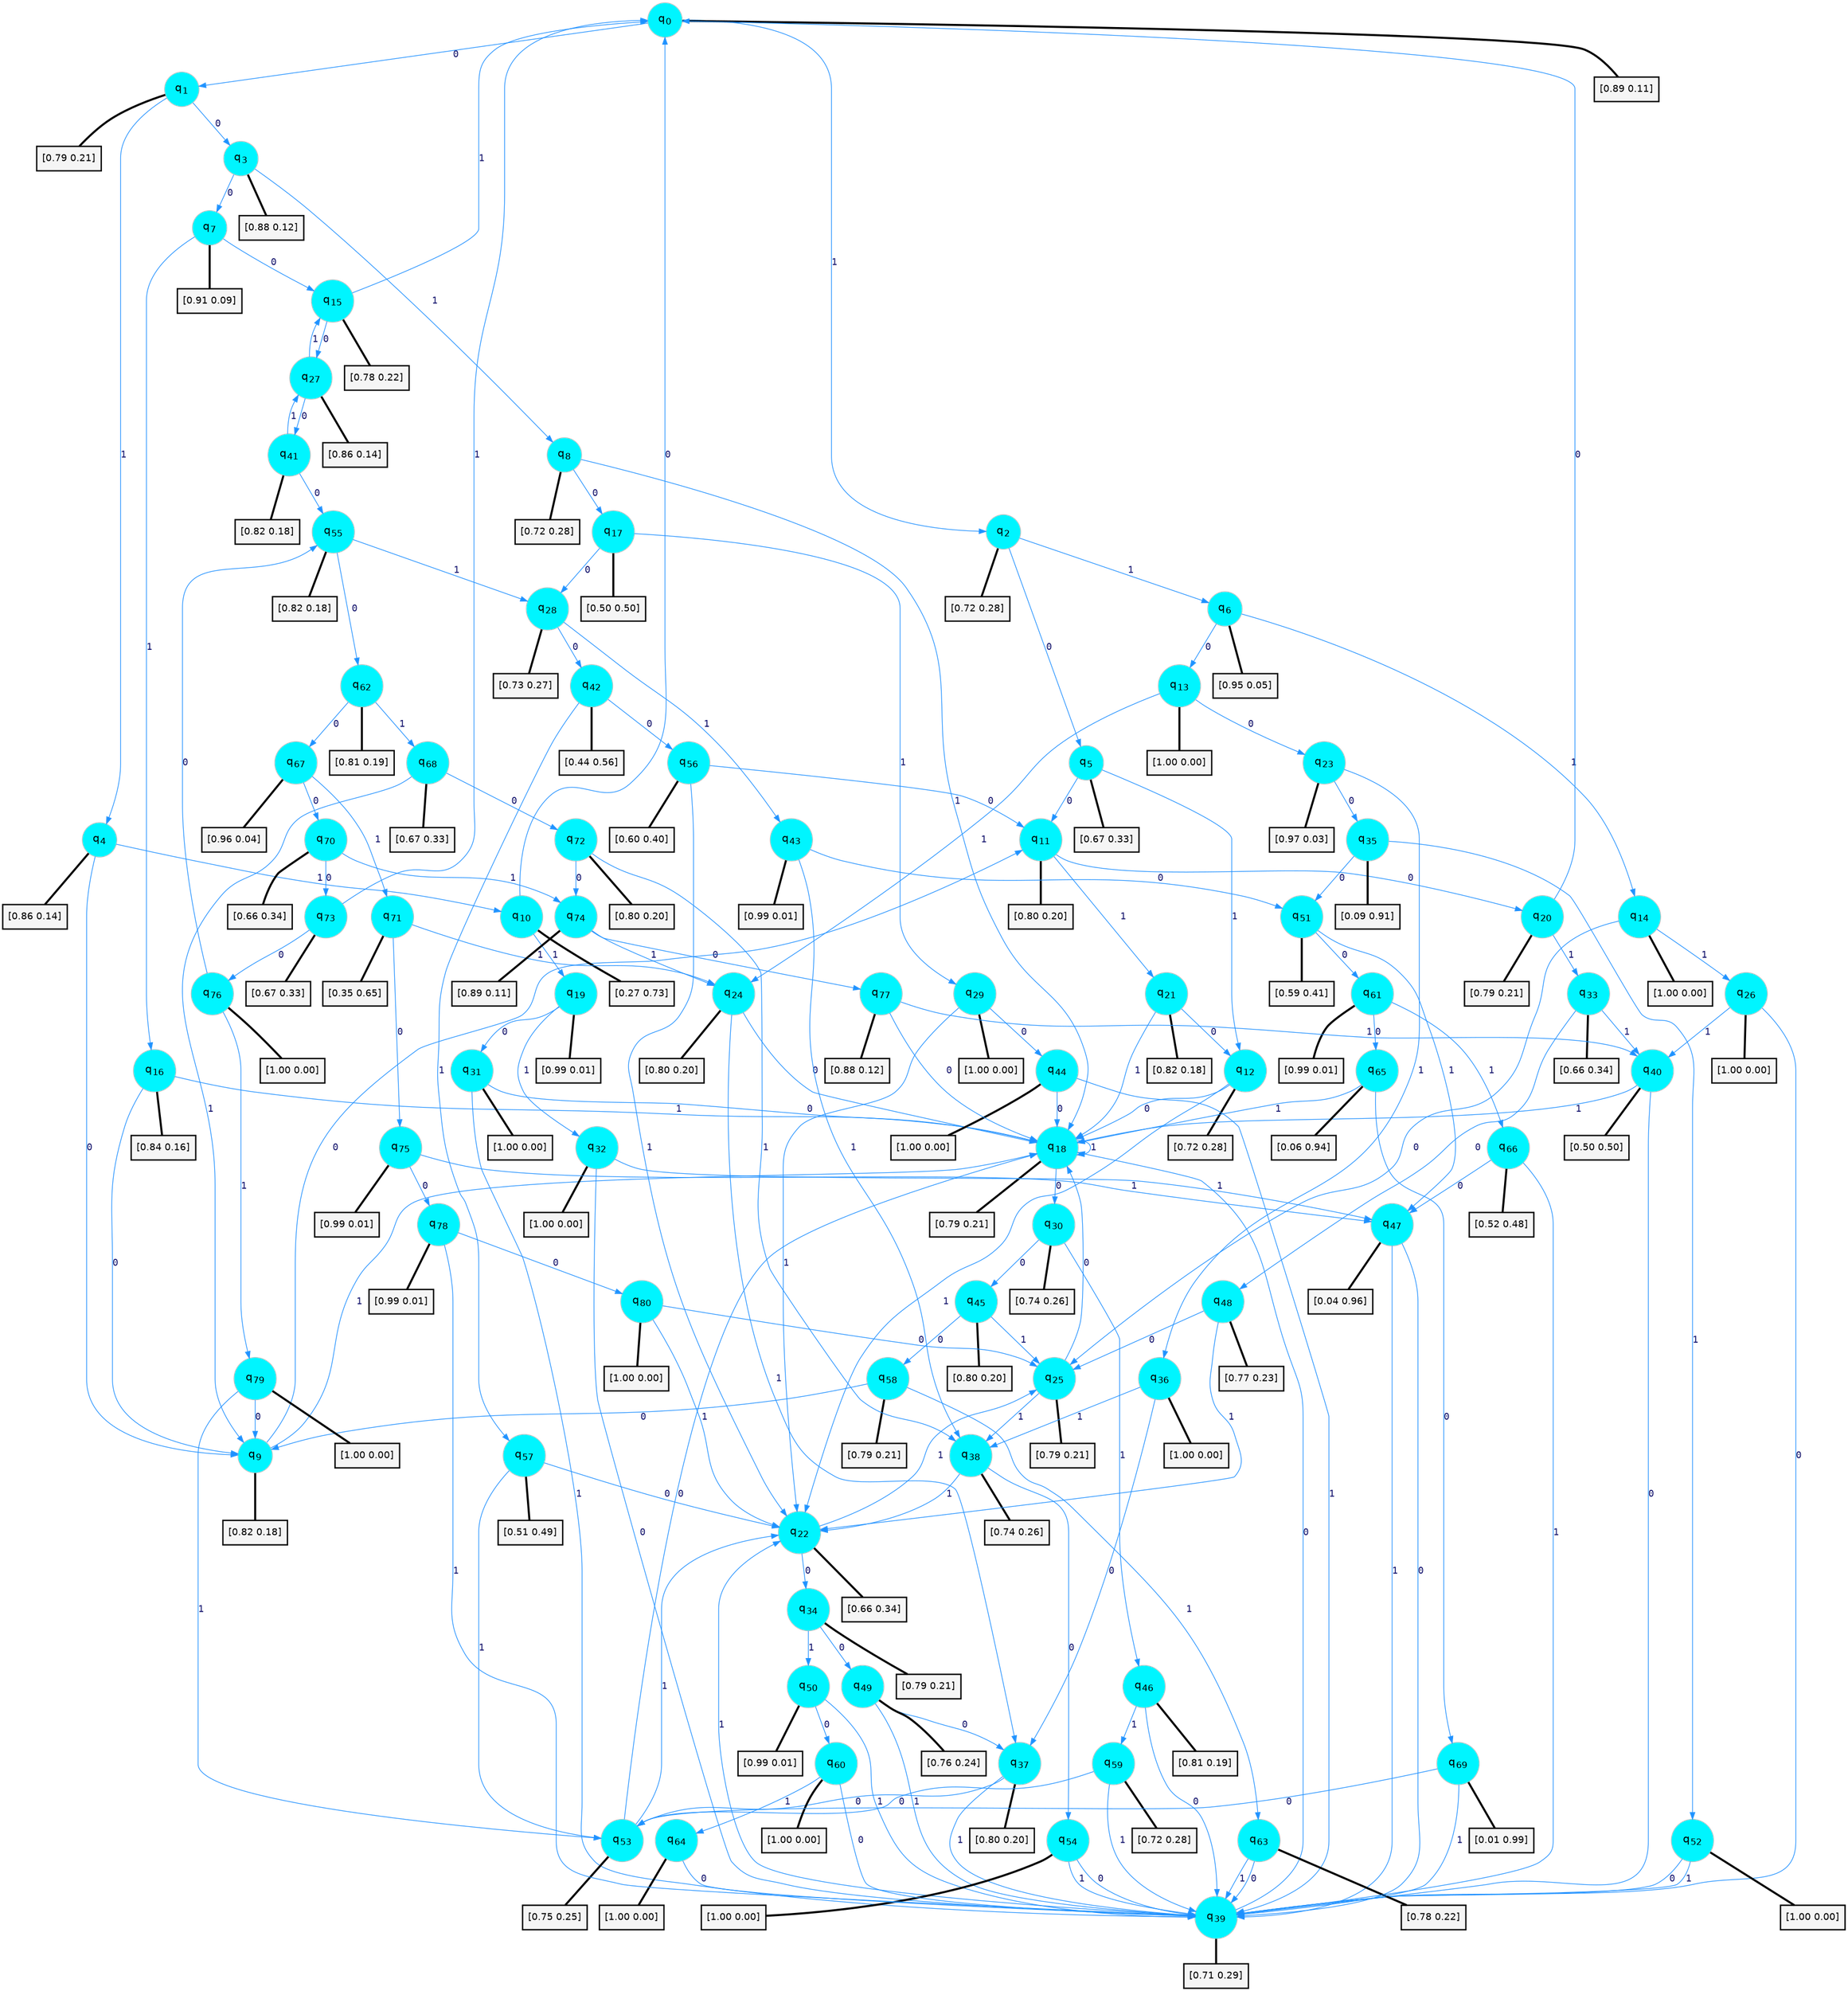 digraph G {
graph [
bgcolor=transparent, dpi=300, rankdir=TD, size="40,25"];
node [
color=gray, fillcolor=turquoise1, fontcolor=black, fontname=Helvetica, fontsize=16, fontweight=bold, shape=circle, style=filled];
edge [
arrowsize=1, color=dodgerblue1, fontcolor=midnightblue, fontname=courier, fontweight=bold, penwidth=1, style=solid, weight=20];
0[label=<q<SUB>0</SUB>>];
1[label=<q<SUB>1</SUB>>];
2[label=<q<SUB>2</SUB>>];
3[label=<q<SUB>3</SUB>>];
4[label=<q<SUB>4</SUB>>];
5[label=<q<SUB>5</SUB>>];
6[label=<q<SUB>6</SUB>>];
7[label=<q<SUB>7</SUB>>];
8[label=<q<SUB>8</SUB>>];
9[label=<q<SUB>9</SUB>>];
10[label=<q<SUB>10</SUB>>];
11[label=<q<SUB>11</SUB>>];
12[label=<q<SUB>12</SUB>>];
13[label=<q<SUB>13</SUB>>];
14[label=<q<SUB>14</SUB>>];
15[label=<q<SUB>15</SUB>>];
16[label=<q<SUB>16</SUB>>];
17[label=<q<SUB>17</SUB>>];
18[label=<q<SUB>18</SUB>>];
19[label=<q<SUB>19</SUB>>];
20[label=<q<SUB>20</SUB>>];
21[label=<q<SUB>21</SUB>>];
22[label=<q<SUB>22</SUB>>];
23[label=<q<SUB>23</SUB>>];
24[label=<q<SUB>24</SUB>>];
25[label=<q<SUB>25</SUB>>];
26[label=<q<SUB>26</SUB>>];
27[label=<q<SUB>27</SUB>>];
28[label=<q<SUB>28</SUB>>];
29[label=<q<SUB>29</SUB>>];
30[label=<q<SUB>30</SUB>>];
31[label=<q<SUB>31</SUB>>];
32[label=<q<SUB>32</SUB>>];
33[label=<q<SUB>33</SUB>>];
34[label=<q<SUB>34</SUB>>];
35[label=<q<SUB>35</SUB>>];
36[label=<q<SUB>36</SUB>>];
37[label=<q<SUB>37</SUB>>];
38[label=<q<SUB>38</SUB>>];
39[label=<q<SUB>39</SUB>>];
40[label=<q<SUB>40</SUB>>];
41[label=<q<SUB>41</SUB>>];
42[label=<q<SUB>42</SUB>>];
43[label=<q<SUB>43</SUB>>];
44[label=<q<SUB>44</SUB>>];
45[label=<q<SUB>45</SUB>>];
46[label=<q<SUB>46</SUB>>];
47[label=<q<SUB>47</SUB>>];
48[label=<q<SUB>48</SUB>>];
49[label=<q<SUB>49</SUB>>];
50[label=<q<SUB>50</SUB>>];
51[label=<q<SUB>51</SUB>>];
52[label=<q<SUB>52</SUB>>];
53[label=<q<SUB>53</SUB>>];
54[label=<q<SUB>54</SUB>>];
55[label=<q<SUB>55</SUB>>];
56[label=<q<SUB>56</SUB>>];
57[label=<q<SUB>57</SUB>>];
58[label=<q<SUB>58</SUB>>];
59[label=<q<SUB>59</SUB>>];
60[label=<q<SUB>60</SUB>>];
61[label=<q<SUB>61</SUB>>];
62[label=<q<SUB>62</SUB>>];
63[label=<q<SUB>63</SUB>>];
64[label=<q<SUB>64</SUB>>];
65[label=<q<SUB>65</SUB>>];
66[label=<q<SUB>66</SUB>>];
67[label=<q<SUB>67</SUB>>];
68[label=<q<SUB>68</SUB>>];
69[label=<q<SUB>69</SUB>>];
70[label=<q<SUB>70</SUB>>];
71[label=<q<SUB>71</SUB>>];
72[label=<q<SUB>72</SUB>>];
73[label=<q<SUB>73</SUB>>];
74[label=<q<SUB>74</SUB>>];
75[label=<q<SUB>75</SUB>>];
76[label=<q<SUB>76</SUB>>];
77[label=<q<SUB>77</SUB>>];
78[label=<q<SUB>78</SUB>>];
79[label=<q<SUB>79</SUB>>];
80[label=<q<SUB>80</SUB>>];
81[label="[0.89 0.11]", shape=box,fontcolor=black, fontname=Helvetica, fontsize=14, penwidth=2, fillcolor=whitesmoke,color=black];
82[label="[0.79 0.21]", shape=box,fontcolor=black, fontname=Helvetica, fontsize=14, penwidth=2, fillcolor=whitesmoke,color=black];
83[label="[0.72 0.28]", shape=box,fontcolor=black, fontname=Helvetica, fontsize=14, penwidth=2, fillcolor=whitesmoke,color=black];
84[label="[0.88 0.12]", shape=box,fontcolor=black, fontname=Helvetica, fontsize=14, penwidth=2, fillcolor=whitesmoke,color=black];
85[label="[0.86 0.14]", shape=box,fontcolor=black, fontname=Helvetica, fontsize=14, penwidth=2, fillcolor=whitesmoke,color=black];
86[label="[0.67 0.33]", shape=box,fontcolor=black, fontname=Helvetica, fontsize=14, penwidth=2, fillcolor=whitesmoke,color=black];
87[label="[0.95 0.05]", shape=box,fontcolor=black, fontname=Helvetica, fontsize=14, penwidth=2, fillcolor=whitesmoke,color=black];
88[label="[0.91 0.09]", shape=box,fontcolor=black, fontname=Helvetica, fontsize=14, penwidth=2, fillcolor=whitesmoke,color=black];
89[label="[0.72 0.28]", shape=box,fontcolor=black, fontname=Helvetica, fontsize=14, penwidth=2, fillcolor=whitesmoke,color=black];
90[label="[0.82 0.18]", shape=box,fontcolor=black, fontname=Helvetica, fontsize=14, penwidth=2, fillcolor=whitesmoke,color=black];
91[label="[0.27 0.73]", shape=box,fontcolor=black, fontname=Helvetica, fontsize=14, penwidth=2, fillcolor=whitesmoke,color=black];
92[label="[0.80 0.20]", shape=box,fontcolor=black, fontname=Helvetica, fontsize=14, penwidth=2, fillcolor=whitesmoke,color=black];
93[label="[0.72 0.28]", shape=box,fontcolor=black, fontname=Helvetica, fontsize=14, penwidth=2, fillcolor=whitesmoke,color=black];
94[label="[1.00 0.00]", shape=box,fontcolor=black, fontname=Helvetica, fontsize=14, penwidth=2, fillcolor=whitesmoke,color=black];
95[label="[1.00 0.00]", shape=box,fontcolor=black, fontname=Helvetica, fontsize=14, penwidth=2, fillcolor=whitesmoke,color=black];
96[label="[0.78 0.22]", shape=box,fontcolor=black, fontname=Helvetica, fontsize=14, penwidth=2, fillcolor=whitesmoke,color=black];
97[label="[0.84 0.16]", shape=box,fontcolor=black, fontname=Helvetica, fontsize=14, penwidth=2, fillcolor=whitesmoke,color=black];
98[label="[0.50 0.50]", shape=box,fontcolor=black, fontname=Helvetica, fontsize=14, penwidth=2, fillcolor=whitesmoke,color=black];
99[label="[0.79 0.21]", shape=box,fontcolor=black, fontname=Helvetica, fontsize=14, penwidth=2, fillcolor=whitesmoke,color=black];
100[label="[0.99 0.01]", shape=box,fontcolor=black, fontname=Helvetica, fontsize=14, penwidth=2, fillcolor=whitesmoke,color=black];
101[label="[0.79 0.21]", shape=box,fontcolor=black, fontname=Helvetica, fontsize=14, penwidth=2, fillcolor=whitesmoke,color=black];
102[label="[0.82 0.18]", shape=box,fontcolor=black, fontname=Helvetica, fontsize=14, penwidth=2, fillcolor=whitesmoke,color=black];
103[label="[0.66 0.34]", shape=box,fontcolor=black, fontname=Helvetica, fontsize=14, penwidth=2, fillcolor=whitesmoke,color=black];
104[label="[0.97 0.03]", shape=box,fontcolor=black, fontname=Helvetica, fontsize=14, penwidth=2, fillcolor=whitesmoke,color=black];
105[label="[0.80 0.20]", shape=box,fontcolor=black, fontname=Helvetica, fontsize=14, penwidth=2, fillcolor=whitesmoke,color=black];
106[label="[0.79 0.21]", shape=box,fontcolor=black, fontname=Helvetica, fontsize=14, penwidth=2, fillcolor=whitesmoke,color=black];
107[label="[1.00 0.00]", shape=box,fontcolor=black, fontname=Helvetica, fontsize=14, penwidth=2, fillcolor=whitesmoke,color=black];
108[label="[0.86 0.14]", shape=box,fontcolor=black, fontname=Helvetica, fontsize=14, penwidth=2, fillcolor=whitesmoke,color=black];
109[label="[0.73 0.27]", shape=box,fontcolor=black, fontname=Helvetica, fontsize=14, penwidth=2, fillcolor=whitesmoke,color=black];
110[label="[1.00 0.00]", shape=box,fontcolor=black, fontname=Helvetica, fontsize=14, penwidth=2, fillcolor=whitesmoke,color=black];
111[label="[0.74 0.26]", shape=box,fontcolor=black, fontname=Helvetica, fontsize=14, penwidth=2, fillcolor=whitesmoke,color=black];
112[label="[1.00 0.00]", shape=box,fontcolor=black, fontname=Helvetica, fontsize=14, penwidth=2, fillcolor=whitesmoke,color=black];
113[label="[1.00 0.00]", shape=box,fontcolor=black, fontname=Helvetica, fontsize=14, penwidth=2, fillcolor=whitesmoke,color=black];
114[label="[0.66 0.34]", shape=box,fontcolor=black, fontname=Helvetica, fontsize=14, penwidth=2, fillcolor=whitesmoke,color=black];
115[label="[0.79 0.21]", shape=box,fontcolor=black, fontname=Helvetica, fontsize=14, penwidth=2, fillcolor=whitesmoke,color=black];
116[label="[0.09 0.91]", shape=box,fontcolor=black, fontname=Helvetica, fontsize=14, penwidth=2, fillcolor=whitesmoke,color=black];
117[label="[1.00 0.00]", shape=box,fontcolor=black, fontname=Helvetica, fontsize=14, penwidth=2, fillcolor=whitesmoke,color=black];
118[label="[0.80 0.20]", shape=box,fontcolor=black, fontname=Helvetica, fontsize=14, penwidth=2, fillcolor=whitesmoke,color=black];
119[label="[0.74 0.26]", shape=box,fontcolor=black, fontname=Helvetica, fontsize=14, penwidth=2, fillcolor=whitesmoke,color=black];
120[label="[0.71 0.29]", shape=box,fontcolor=black, fontname=Helvetica, fontsize=14, penwidth=2, fillcolor=whitesmoke,color=black];
121[label="[0.50 0.50]", shape=box,fontcolor=black, fontname=Helvetica, fontsize=14, penwidth=2, fillcolor=whitesmoke,color=black];
122[label="[0.82 0.18]", shape=box,fontcolor=black, fontname=Helvetica, fontsize=14, penwidth=2, fillcolor=whitesmoke,color=black];
123[label="[0.44 0.56]", shape=box,fontcolor=black, fontname=Helvetica, fontsize=14, penwidth=2, fillcolor=whitesmoke,color=black];
124[label="[0.99 0.01]", shape=box,fontcolor=black, fontname=Helvetica, fontsize=14, penwidth=2, fillcolor=whitesmoke,color=black];
125[label="[1.00 0.00]", shape=box,fontcolor=black, fontname=Helvetica, fontsize=14, penwidth=2, fillcolor=whitesmoke,color=black];
126[label="[0.80 0.20]", shape=box,fontcolor=black, fontname=Helvetica, fontsize=14, penwidth=2, fillcolor=whitesmoke,color=black];
127[label="[0.81 0.19]", shape=box,fontcolor=black, fontname=Helvetica, fontsize=14, penwidth=2, fillcolor=whitesmoke,color=black];
128[label="[0.04 0.96]", shape=box,fontcolor=black, fontname=Helvetica, fontsize=14, penwidth=2, fillcolor=whitesmoke,color=black];
129[label="[0.77 0.23]", shape=box,fontcolor=black, fontname=Helvetica, fontsize=14, penwidth=2, fillcolor=whitesmoke,color=black];
130[label="[0.76 0.24]", shape=box,fontcolor=black, fontname=Helvetica, fontsize=14, penwidth=2, fillcolor=whitesmoke,color=black];
131[label="[0.99 0.01]", shape=box,fontcolor=black, fontname=Helvetica, fontsize=14, penwidth=2, fillcolor=whitesmoke,color=black];
132[label="[0.59 0.41]", shape=box,fontcolor=black, fontname=Helvetica, fontsize=14, penwidth=2, fillcolor=whitesmoke,color=black];
133[label="[1.00 0.00]", shape=box,fontcolor=black, fontname=Helvetica, fontsize=14, penwidth=2, fillcolor=whitesmoke,color=black];
134[label="[0.75 0.25]", shape=box,fontcolor=black, fontname=Helvetica, fontsize=14, penwidth=2, fillcolor=whitesmoke,color=black];
135[label="[1.00 0.00]", shape=box,fontcolor=black, fontname=Helvetica, fontsize=14, penwidth=2, fillcolor=whitesmoke,color=black];
136[label="[0.82 0.18]", shape=box,fontcolor=black, fontname=Helvetica, fontsize=14, penwidth=2, fillcolor=whitesmoke,color=black];
137[label="[0.60 0.40]", shape=box,fontcolor=black, fontname=Helvetica, fontsize=14, penwidth=2, fillcolor=whitesmoke,color=black];
138[label="[0.51 0.49]", shape=box,fontcolor=black, fontname=Helvetica, fontsize=14, penwidth=2, fillcolor=whitesmoke,color=black];
139[label="[0.79 0.21]", shape=box,fontcolor=black, fontname=Helvetica, fontsize=14, penwidth=2, fillcolor=whitesmoke,color=black];
140[label="[0.72 0.28]", shape=box,fontcolor=black, fontname=Helvetica, fontsize=14, penwidth=2, fillcolor=whitesmoke,color=black];
141[label="[1.00 0.00]", shape=box,fontcolor=black, fontname=Helvetica, fontsize=14, penwidth=2, fillcolor=whitesmoke,color=black];
142[label="[0.99 0.01]", shape=box,fontcolor=black, fontname=Helvetica, fontsize=14, penwidth=2, fillcolor=whitesmoke,color=black];
143[label="[0.81 0.19]", shape=box,fontcolor=black, fontname=Helvetica, fontsize=14, penwidth=2, fillcolor=whitesmoke,color=black];
144[label="[0.78 0.22]", shape=box,fontcolor=black, fontname=Helvetica, fontsize=14, penwidth=2, fillcolor=whitesmoke,color=black];
145[label="[1.00 0.00]", shape=box,fontcolor=black, fontname=Helvetica, fontsize=14, penwidth=2, fillcolor=whitesmoke,color=black];
146[label="[0.06 0.94]", shape=box,fontcolor=black, fontname=Helvetica, fontsize=14, penwidth=2, fillcolor=whitesmoke,color=black];
147[label="[0.52 0.48]", shape=box,fontcolor=black, fontname=Helvetica, fontsize=14, penwidth=2, fillcolor=whitesmoke,color=black];
148[label="[0.96 0.04]", shape=box,fontcolor=black, fontname=Helvetica, fontsize=14, penwidth=2, fillcolor=whitesmoke,color=black];
149[label="[0.67 0.33]", shape=box,fontcolor=black, fontname=Helvetica, fontsize=14, penwidth=2, fillcolor=whitesmoke,color=black];
150[label="[0.01 0.99]", shape=box,fontcolor=black, fontname=Helvetica, fontsize=14, penwidth=2, fillcolor=whitesmoke,color=black];
151[label="[0.66 0.34]", shape=box,fontcolor=black, fontname=Helvetica, fontsize=14, penwidth=2, fillcolor=whitesmoke,color=black];
152[label="[0.35 0.65]", shape=box,fontcolor=black, fontname=Helvetica, fontsize=14, penwidth=2, fillcolor=whitesmoke,color=black];
153[label="[0.80 0.20]", shape=box,fontcolor=black, fontname=Helvetica, fontsize=14, penwidth=2, fillcolor=whitesmoke,color=black];
154[label="[0.67 0.33]", shape=box,fontcolor=black, fontname=Helvetica, fontsize=14, penwidth=2, fillcolor=whitesmoke,color=black];
155[label="[0.89 0.11]", shape=box,fontcolor=black, fontname=Helvetica, fontsize=14, penwidth=2, fillcolor=whitesmoke,color=black];
156[label="[0.99 0.01]", shape=box,fontcolor=black, fontname=Helvetica, fontsize=14, penwidth=2, fillcolor=whitesmoke,color=black];
157[label="[1.00 0.00]", shape=box,fontcolor=black, fontname=Helvetica, fontsize=14, penwidth=2, fillcolor=whitesmoke,color=black];
158[label="[0.88 0.12]", shape=box,fontcolor=black, fontname=Helvetica, fontsize=14, penwidth=2, fillcolor=whitesmoke,color=black];
159[label="[0.99 0.01]", shape=box,fontcolor=black, fontname=Helvetica, fontsize=14, penwidth=2, fillcolor=whitesmoke,color=black];
160[label="[1.00 0.00]", shape=box,fontcolor=black, fontname=Helvetica, fontsize=14, penwidth=2, fillcolor=whitesmoke,color=black];
161[label="[1.00 0.00]", shape=box,fontcolor=black, fontname=Helvetica, fontsize=14, penwidth=2, fillcolor=whitesmoke,color=black];
0->1 [label=0];
0->2 [label=1];
0->81 [arrowhead=none, penwidth=3,color=black];
1->3 [label=0];
1->4 [label=1];
1->82 [arrowhead=none, penwidth=3,color=black];
2->5 [label=0];
2->6 [label=1];
2->83 [arrowhead=none, penwidth=3,color=black];
3->7 [label=0];
3->8 [label=1];
3->84 [arrowhead=none, penwidth=3,color=black];
4->9 [label=0];
4->10 [label=1];
4->85 [arrowhead=none, penwidth=3,color=black];
5->11 [label=0];
5->12 [label=1];
5->86 [arrowhead=none, penwidth=3,color=black];
6->13 [label=0];
6->14 [label=1];
6->87 [arrowhead=none, penwidth=3,color=black];
7->15 [label=0];
7->16 [label=1];
7->88 [arrowhead=none, penwidth=3,color=black];
8->17 [label=0];
8->18 [label=1];
8->89 [arrowhead=none, penwidth=3,color=black];
9->11 [label=0];
9->18 [label=1];
9->90 [arrowhead=none, penwidth=3,color=black];
10->0 [label=0];
10->19 [label=1];
10->91 [arrowhead=none, penwidth=3,color=black];
11->20 [label=0];
11->21 [label=1];
11->92 [arrowhead=none, penwidth=3,color=black];
12->18 [label=0];
12->22 [label=1];
12->93 [arrowhead=none, penwidth=3,color=black];
13->23 [label=0];
13->24 [label=1];
13->94 [arrowhead=none, penwidth=3,color=black];
14->25 [label=0];
14->26 [label=1];
14->95 [arrowhead=none, penwidth=3,color=black];
15->27 [label=0];
15->0 [label=1];
15->96 [arrowhead=none, penwidth=3,color=black];
16->9 [label=0];
16->18 [label=1];
16->97 [arrowhead=none, penwidth=3,color=black];
17->28 [label=0];
17->29 [label=1];
17->98 [arrowhead=none, penwidth=3,color=black];
18->30 [label=0];
18->18 [label=1];
18->99 [arrowhead=none, penwidth=3,color=black];
19->31 [label=0];
19->32 [label=1];
19->100 [arrowhead=none, penwidth=3,color=black];
20->0 [label=0];
20->33 [label=1];
20->101 [arrowhead=none, penwidth=3,color=black];
21->12 [label=0];
21->18 [label=1];
21->102 [arrowhead=none, penwidth=3,color=black];
22->34 [label=0];
22->25 [label=1];
22->103 [arrowhead=none, penwidth=3,color=black];
23->35 [label=0];
23->36 [label=1];
23->104 [arrowhead=none, penwidth=3,color=black];
24->18 [label=0];
24->37 [label=1];
24->105 [arrowhead=none, penwidth=3,color=black];
25->18 [label=0];
25->38 [label=1];
25->106 [arrowhead=none, penwidth=3,color=black];
26->39 [label=0];
26->40 [label=1];
26->107 [arrowhead=none, penwidth=3,color=black];
27->41 [label=0];
27->15 [label=1];
27->108 [arrowhead=none, penwidth=3,color=black];
28->42 [label=0];
28->43 [label=1];
28->109 [arrowhead=none, penwidth=3,color=black];
29->44 [label=0];
29->22 [label=1];
29->110 [arrowhead=none, penwidth=3,color=black];
30->45 [label=0];
30->46 [label=1];
30->111 [arrowhead=none, penwidth=3,color=black];
31->18 [label=0];
31->39 [label=1];
31->112 [arrowhead=none, penwidth=3,color=black];
32->39 [label=0];
32->47 [label=1];
32->113 [arrowhead=none, penwidth=3,color=black];
33->48 [label=0];
33->40 [label=1];
33->114 [arrowhead=none, penwidth=3,color=black];
34->49 [label=0];
34->50 [label=1];
34->115 [arrowhead=none, penwidth=3,color=black];
35->51 [label=0];
35->52 [label=1];
35->116 [arrowhead=none, penwidth=3,color=black];
36->37 [label=0];
36->38 [label=1];
36->117 [arrowhead=none, penwidth=3,color=black];
37->53 [label=0];
37->39 [label=1];
37->118 [arrowhead=none, penwidth=3,color=black];
38->54 [label=0];
38->22 [label=1];
38->119 [arrowhead=none, penwidth=3,color=black];
39->18 [label=0];
39->22 [label=1];
39->120 [arrowhead=none, penwidth=3,color=black];
40->39 [label=0];
40->18 [label=1];
40->121 [arrowhead=none, penwidth=3,color=black];
41->55 [label=0];
41->27 [label=1];
41->122 [arrowhead=none, penwidth=3,color=black];
42->56 [label=0];
42->57 [label=1];
42->123 [arrowhead=none, penwidth=3,color=black];
43->51 [label=0];
43->38 [label=1];
43->124 [arrowhead=none, penwidth=3,color=black];
44->18 [label=0];
44->39 [label=1];
44->125 [arrowhead=none, penwidth=3,color=black];
45->58 [label=0];
45->25 [label=1];
45->126 [arrowhead=none, penwidth=3,color=black];
46->39 [label=0];
46->59 [label=1];
46->127 [arrowhead=none, penwidth=3,color=black];
47->39 [label=0];
47->39 [label=1];
47->128 [arrowhead=none, penwidth=3,color=black];
48->25 [label=0];
48->22 [label=1];
48->129 [arrowhead=none, penwidth=3,color=black];
49->37 [label=0];
49->39 [label=1];
49->130 [arrowhead=none, penwidth=3,color=black];
50->60 [label=0];
50->39 [label=1];
50->131 [arrowhead=none, penwidth=3,color=black];
51->61 [label=0];
51->47 [label=1];
51->132 [arrowhead=none, penwidth=3,color=black];
52->39 [label=0];
52->39 [label=1];
52->133 [arrowhead=none, penwidth=3,color=black];
53->18 [label=0];
53->22 [label=1];
53->134 [arrowhead=none, penwidth=3,color=black];
54->39 [label=0];
54->39 [label=1];
54->135 [arrowhead=none, penwidth=3,color=black];
55->62 [label=0];
55->28 [label=1];
55->136 [arrowhead=none, penwidth=3,color=black];
56->11 [label=0];
56->22 [label=1];
56->137 [arrowhead=none, penwidth=3,color=black];
57->22 [label=0];
57->53 [label=1];
57->138 [arrowhead=none, penwidth=3,color=black];
58->9 [label=0];
58->63 [label=1];
58->139 [arrowhead=none, penwidth=3,color=black];
59->53 [label=0];
59->39 [label=1];
59->140 [arrowhead=none, penwidth=3,color=black];
60->39 [label=0];
60->64 [label=1];
60->141 [arrowhead=none, penwidth=3,color=black];
61->65 [label=0];
61->66 [label=1];
61->142 [arrowhead=none, penwidth=3,color=black];
62->67 [label=0];
62->68 [label=1];
62->143 [arrowhead=none, penwidth=3,color=black];
63->39 [label=0];
63->39 [label=1];
63->144 [arrowhead=none, penwidth=3,color=black];
64->39 [label=0];
64->145 [arrowhead=none, penwidth=3,color=black];
65->69 [label=0];
65->18 [label=1];
65->146 [arrowhead=none, penwidth=3,color=black];
66->47 [label=0];
66->39 [label=1];
66->147 [arrowhead=none, penwidth=3,color=black];
67->70 [label=0];
67->71 [label=1];
67->148 [arrowhead=none, penwidth=3,color=black];
68->72 [label=0];
68->9 [label=1];
68->149 [arrowhead=none, penwidth=3,color=black];
69->53 [label=0];
69->39 [label=1];
69->150 [arrowhead=none, penwidth=3,color=black];
70->73 [label=0];
70->74 [label=1];
70->151 [arrowhead=none, penwidth=3,color=black];
71->75 [label=0];
71->24 [label=1];
71->152 [arrowhead=none, penwidth=3,color=black];
72->74 [label=0];
72->38 [label=1];
72->153 [arrowhead=none, penwidth=3,color=black];
73->76 [label=0];
73->0 [label=1];
73->154 [arrowhead=none, penwidth=3,color=black];
74->77 [label=0];
74->24 [label=1];
74->155 [arrowhead=none, penwidth=3,color=black];
75->78 [label=0];
75->47 [label=1];
75->156 [arrowhead=none, penwidth=3,color=black];
76->55 [label=0];
76->79 [label=1];
76->157 [arrowhead=none, penwidth=3,color=black];
77->18 [label=0];
77->40 [label=1];
77->158 [arrowhead=none, penwidth=3,color=black];
78->80 [label=0];
78->39 [label=1];
78->159 [arrowhead=none, penwidth=3,color=black];
79->9 [label=0];
79->53 [label=1];
79->160 [arrowhead=none, penwidth=3,color=black];
80->25 [label=0];
80->22 [label=1];
80->161 [arrowhead=none, penwidth=3,color=black];
}
